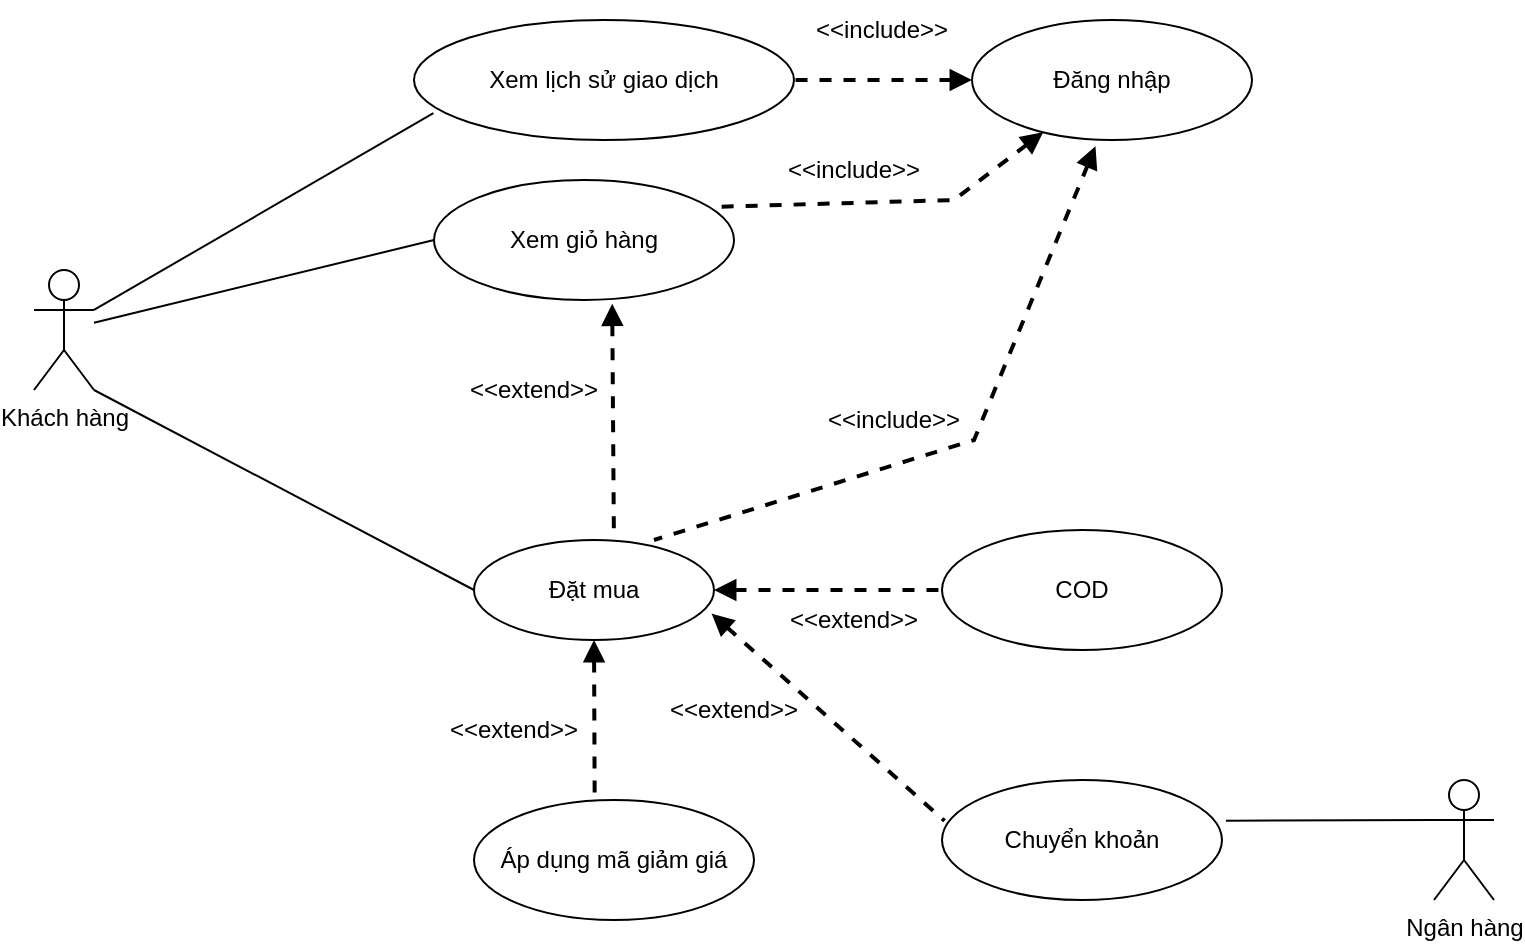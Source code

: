 <mxfile>
    <diagram id="zs47w7YOmcHElt48giT3" name="Trang-1">
        <mxGraphModel dx="1072" dy="563" grid="1" gridSize="10" guides="1" tooltips="1" connect="1" arrows="1" fold="1" page="1" pageScale="1" pageWidth="827" pageHeight="1169" math="0" shadow="0">
            <root>
                <mxCell id="0"/>
                <mxCell id="1" parent="0"/>
                <mxCell id="Su5TnyIveR3rq7EdfpBd-1" value="Khách hàng" style="shape=umlActor;verticalLabelPosition=bottom;verticalAlign=top;html=1;outlineConnect=0;" parent="1" vertex="1">
                    <mxGeometry x="20" y="185" width="30" height="60" as="geometry"/>
                </mxCell>
                <mxCell id="Su5TnyIveR3rq7EdfpBd-2" value="Xem lịch sử giao dịch" style="ellipse;whiteSpace=wrap;html=1;" parent="1" vertex="1">
                    <mxGeometry x="210" y="60" width="190" height="60" as="geometry"/>
                </mxCell>
                <mxCell id="Su5TnyIveR3rq7EdfpBd-3" value="Xem giỏ hàng" style="ellipse;whiteSpace=wrap;html=1;" parent="1" vertex="1">
                    <mxGeometry x="220" y="140" width="150" height="60" as="geometry"/>
                </mxCell>
                <mxCell id="Su5TnyIveR3rq7EdfpBd-4" value="Đặt mua" style="ellipse;whiteSpace=wrap;html=1;" parent="1" vertex="1">
                    <mxGeometry x="240" y="320" width="120" height="50" as="geometry"/>
                </mxCell>
                <mxCell id="Su5TnyIveR3rq7EdfpBd-9" value="Đăng nhập" style="ellipse;whiteSpace=wrap;html=1;" parent="1" vertex="1">
                    <mxGeometry x="489" y="60" width="140" height="60" as="geometry"/>
                </mxCell>
                <mxCell id="Su5TnyIveR3rq7EdfpBd-10" value="COD" style="ellipse;whiteSpace=wrap;html=1;" parent="1" vertex="1">
                    <mxGeometry x="474" y="315" width="140" height="60" as="geometry"/>
                </mxCell>
                <mxCell id="Su5TnyIveR3rq7EdfpBd-14" value="Ngân hàng" style="shape=umlActor;verticalLabelPosition=bottom;verticalAlign=top;html=1;outlineConnect=0;" parent="1" vertex="1">
                    <mxGeometry x="720" y="440" width="30" height="60" as="geometry"/>
                </mxCell>
                <mxCell id="Su5TnyIveR3rq7EdfpBd-15" value="" style="endArrow=none;html=1;rounded=0;entryX=0.051;entryY=0.777;entryDx=0;entryDy=0;entryPerimeter=0;exitX=1;exitY=0.333;exitDx=0;exitDy=0;exitPerimeter=0;" parent="1" source="Su5TnyIveR3rq7EdfpBd-1" target="Su5TnyIveR3rq7EdfpBd-2" edge="1">
                    <mxGeometry width="50" height="50" relative="1" as="geometry">
                        <mxPoint x="110" y="180" as="sourcePoint"/>
                        <mxPoint x="160" y="130" as="targetPoint"/>
                    </mxGeometry>
                </mxCell>
                <mxCell id="Su5TnyIveR3rq7EdfpBd-16" value="" style="endArrow=none;html=1;rounded=0;entryX=0;entryY=0.5;entryDx=0;entryDy=0;" parent="1" source="Su5TnyIveR3rq7EdfpBd-1" target="Su5TnyIveR3rq7EdfpBd-3" edge="1">
                    <mxGeometry width="50" height="50" relative="1" as="geometry">
                        <mxPoint x="100" y="250" as="sourcePoint"/>
                        <mxPoint x="150" y="200" as="targetPoint"/>
                    </mxGeometry>
                </mxCell>
                <mxCell id="Su5TnyIveR3rq7EdfpBd-18" value="" style="endArrow=none;dashed=1;html=1;strokeWidth=2;rounded=0;startArrow=block;startFill=1;entryX=0.952;entryY=0.223;entryDx=0;entryDy=0;entryPerimeter=0;" parent="1" source="Su5TnyIveR3rq7EdfpBd-9" target="Su5TnyIveR3rq7EdfpBd-3" edge="1">
                    <mxGeometry width="50" height="50" relative="1" as="geometry">
                        <mxPoint x="440" y="200" as="sourcePoint"/>
                        <mxPoint x="440" y="270" as="targetPoint"/>
                        <Array as="points">
                            <mxPoint x="480" y="150"/>
                        </Array>
                    </mxGeometry>
                </mxCell>
                <mxCell id="Su5TnyIveR3rq7EdfpBd-22" value="" style="endArrow=none;dashed=1;html=1;strokeWidth=2;rounded=0;startArrow=block;startFill=1;exitX=0;exitY=0.5;exitDx=0;exitDy=0;entryX=1;entryY=0.5;entryDx=0;entryDy=0;" parent="1" source="Su5TnyIveR3rq7EdfpBd-9" target="Su5TnyIveR3rq7EdfpBd-2" edge="1">
                    <mxGeometry width="50" height="50" relative="1" as="geometry">
                        <mxPoint x="260.0" y="30.0" as="sourcePoint"/>
                        <mxPoint x="420" y="80" as="targetPoint"/>
                    </mxGeometry>
                </mxCell>
                <mxCell id="Su5TnyIveR3rq7EdfpBd-23" value="" style="endArrow=none;dashed=1;html=1;strokeWidth=2;rounded=0;startArrow=block;startFill=1;exitX=1;exitY=0.5;exitDx=0;exitDy=0;entryX=0;entryY=0.5;entryDx=0;entryDy=0;" parent="1" source="Su5TnyIveR3rq7EdfpBd-4" target="Su5TnyIveR3rq7EdfpBd-10" edge="1">
                    <mxGeometry width="50" height="50" relative="1" as="geometry">
                        <mxPoint x="400" y="350" as="sourcePoint"/>
                        <mxPoint x="470" y="340" as="targetPoint"/>
                    </mxGeometry>
                </mxCell>
                <mxCell id="Su5TnyIveR3rq7EdfpBd-34" value="" style="endArrow=none;html=1;rounded=0;exitX=0;exitY=0.333;exitDx=0;exitDy=0;exitPerimeter=0;entryX=1.014;entryY=0.34;entryDx=0;entryDy=0;entryPerimeter=0;" parent="1" source="Su5TnyIveR3rq7EdfpBd-14" target="2" edge="1">
                    <mxGeometry width="50" height="50" relative="1" as="geometry">
                        <mxPoint x="390" y="420" as="sourcePoint"/>
                        <mxPoint x="663.76" y="400.2" as="targetPoint"/>
                    </mxGeometry>
                </mxCell>
                <mxCell id="Su5TnyIveR3rq7EdfpBd-43" value="&amp;lt;&amp;lt;include&amp;gt;&amp;gt;" style="text;html=1;align=center;verticalAlign=middle;whiteSpace=wrap;rounded=0;" parent="1" vertex="1">
                    <mxGeometry x="400" y="120" width="60" height="30" as="geometry"/>
                </mxCell>
                <mxCell id="Su5TnyIveR3rq7EdfpBd-44" value="&amp;lt;&amp;lt;include&amp;gt;&amp;gt;" style="text;html=1;align=center;verticalAlign=middle;whiteSpace=wrap;rounded=0;" parent="1" vertex="1">
                    <mxGeometry x="414" y="50" width="60" height="30" as="geometry"/>
                </mxCell>
                <mxCell id="Su5TnyIveR3rq7EdfpBd-46" value="" style="endArrow=none;dashed=1;html=1;strokeWidth=2;rounded=0;startArrow=block;startFill=1;entryX=0.583;entryY=0;entryDx=0;entryDy=0;entryPerimeter=0;exitX=0.594;exitY=1.031;exitDx=0;exitDy=0;exitPerimeter=0;" parent="1" source="Su5TnyIveR3rq7EdfpBd-3" target="Su5TnyIveR3rq7EdfpBd-4" edge="1">
                    <mxGeometry width="50" height="50" relative="1" as="geometry">
                        <mxPoint x="390" y="214.59" as="sourcePoint"/>
                        <mxPoint x="276.1" y="310.0" as="targetPoint"/>
                    </mxGeometry>
                </mxCell>
                <mxCell id="Su5TnyIveR3rq7EdfpBd-47" value="&amp;lt;&amp;lt;extend&amp;gt;&amp;gt;" style="text;html=1;align=center;verticalAlign=middle;whiteSpace=wrap;rounded=0;" parent="1" vertex="1">
                    <mxGeometry x="240" y="230" width="60" height="30" as="geometry"/>
                </mxCell>
                <mxCell id="Su5TnyIveR3rq7EdfpBd-50" value="&amp;lt;&amp;lt;extend&amp;gt;&amp;gt;" style="text;html=1;align=center;verticalAlign=middle;whiteSpace=wrap;rounded=0;" parent="1" vertex="1">
                    <mxGeometry x="400" y="345" width="60" height="30" as="geometry"/>
                </mxCell>
                <mxCell id="Su5TnyIveR3rq7EdfpBd-54" style="edgeStyle=orthogonalEdgeStyle;rounded=0;orthogonalLoop=1;jettySize=auto;html=1;exitX=0.5;exitY=1;exitDx=0;exitDy=0;" parent="1" edge="1">
                    <mxGeometry relative="1" as="geometry">
                        <mxPoint x="399" y="300" as="sourcePoint"/>
                        <mxPoint x="399" y="300" as="targetPoint"/>
                    </mxGeometry>
                </mxCell>
                <mxCell id="TXUgpRrwEQOs5Qdk0eYZ-2" value="" style="endArrow=none;html=1;rounded=0;exitX=1;exitY=1;exitDx=0;exitDy=0;exitPerimeter=0;entryX=0;entryY=0.5;entryDx=0;entryDy=0;" parent="1" source="Su5TnyIveR3rq7EdfpBd-1" target="Su5TnyIveR3rq7EdfpBd-4" edge="1">
                    <mxGeometry width="50" height="50" relative="1" as="geometry">
                        <mxPoint x="390" y="320" as="sourcePoint"/>
                        <mxPoint x="440" y="270" as="targetPoint"/>
                    </mxGeometry>
                </mxCell>
                <mxCell id="2" value="Chuyển khoản" style="ellipse;whiteSpace=wrap;html=1;" parent="1" vertex="1">
                    <mxGeometry x="474" y="440" width="140" height="60" as="geometry"/>
                </mxCell>
                <mxCell id="3" value="" style="endArrow=none;dashed=1;html=1;strokeWidth=2;rounded=0;startArrow=block;startFill=1;entryX=0.009;entryY=0.34;entryDx=0;entryDy=0;entryPerimeter=0;exitX=0.99;exitY=0.736;exitDx=0;exitDy=0;exitPerimeter=0;" parent="1" source="Su5TnyIveR3rq7EdfpBd-4" target="2" edge="1">
                    <mxGeometry width="50" height="50" relative="1" as="geometry">
                        <mxPoint x="368" y="345" as="sourcePoint"/>
                        <mxPoint x="450" y="310" as="targetPoint"/>
                    </mxGeometry>
                </mxCell>
                <mxCell id="4" value="&amp;lt;&amp;lt;extend&amp;gt;&amp;gt;" style="text;html=1;align=center;verticalAlign=middle;whiteSpace=wrap;rounded=0;" parent="1" vertex="1">
                    <mxGeometry x="340" y="390" width="60" height="30" as="geometry"/>
                </mxCell>
                <mxCell id="5" value="Áp dụng mã giảm giá" style="ellipse;whiteSpace=wrap;html=1;" parent="1" vertex="1">
                    <mxGeometry x="240" y="450" width="140" height="60" as="geometry"/>
                </mxCell>
                <mxCell id="6" value="" style="endArrow=none;dashed=1;html=1;strokeWidth=2;rounded=0;startArrow=block;startFill=1;entryX=0.431;entryY=-0.007;entryDx=0;entryDy=0;entryPerimeter=0;exitX=0.5;exitY=1;exitDx=0;exitDy=0;" parent="1" source="Su5TnyIveR3rq7EdfpBd-4" target="5" edge="1">
                    <mxGeometry width="50" height="50" relative="1" as="geometry">
                        <mxPoint x="288" y="383.5" as="sourcePoint"/>
                        <mxPoint x="370" y="416.5" as="targetPoint"/>
                    </mxGeometry>
                </mxCell>
                <mxCell id="7" value="&amp;lt;&amp;lt;extend&amp;gt;&amp;gt;" style="text;html=1;align=center;verticalAlign=middle;whiteSpace=wrap;rounded=0;" parent="1" vertex="1">
                    <mxGeometry x="230" y="400" width="60" height="30" as="geometry"/>
                </mxCell>
                <mxCell id="8" value="" style="endArrow=none;dashed=1;html=1;strokeWidth=2;rounded=0;startArrow=block;startFill=1;exitX=0.441;exitY=1.053;exitDx=0;exitDy=0;entryX=0.75;entryY=0;entryDx=0;entryDy=0;entryPerimeter=0;exitPerimeter=0;" parent="1" source="Su5TnyIveR3rq7EdfpBd-9" target="Su5TnyIveR3rq7EdfpBd-4" edge="1">
                    <mxGeometry width="50" height="50" relative="1" as="geometry">
                        <mxPoint x="499" y="100" as="sourcePoint"/>
                        <mxPoint x="410" y="100" as="targetPoint"/>
                        <Array as="points">
                            <mxPoint x="490" y="270"/>
                        </Array>
                    </mxGeometry>
                </mxCell>
                <mxCell id="9" value="&amp;lt;&amp;lt;include&amp;gt;&amp;gt;" style="text;html=1;align=center;verticalAlign=middle;whiteSpace=wrap;rounded=0;" parent="1" vertex="1">
                    <mxGeometry x="420" y="245" width="60" height="30" as="geometry"/>
                </mxCell>
            </root>
        </mxGraphModel>
    </diagram>
</mxfile>